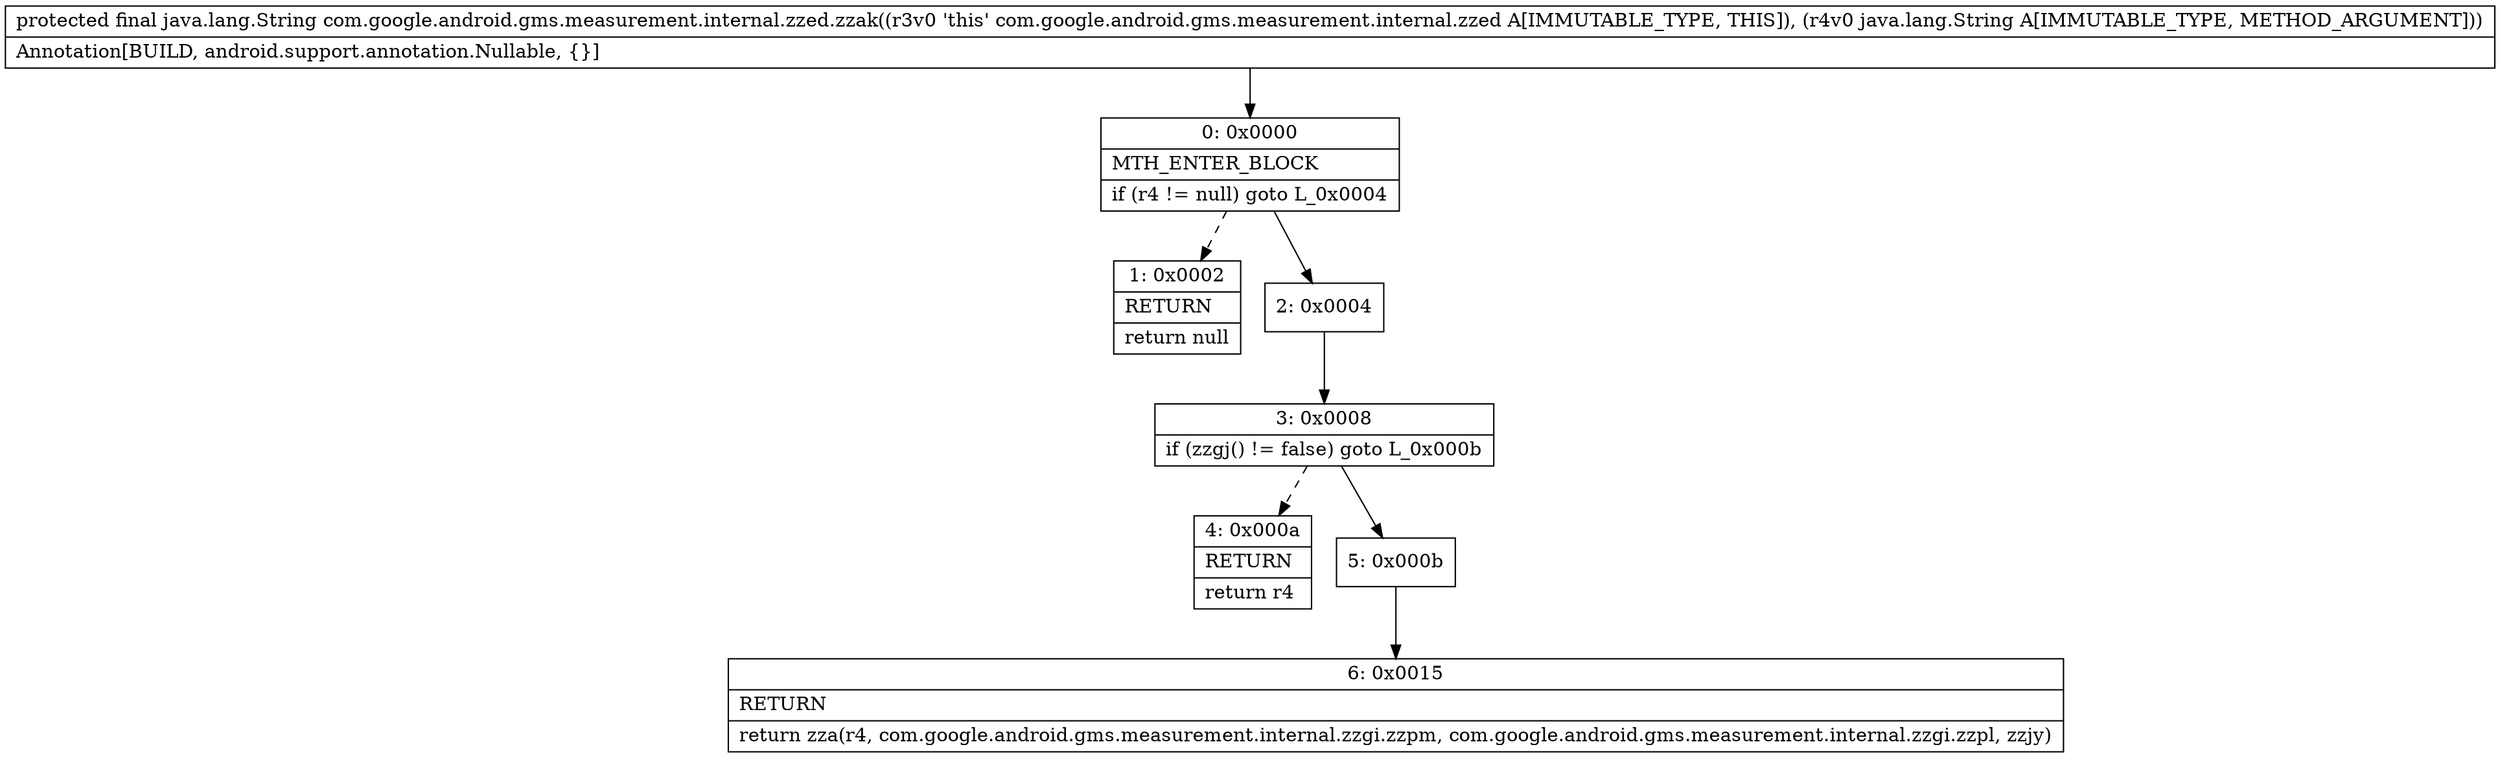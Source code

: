 digraph "CFG forcom.google.android.gms.measurement.internal.zzed.zzak(Ljava\/lang\/String;)Ljava\/lang\/String;" {
Node_0 [shape=record,label="{0\:\ 0x0000|MTH_ENTER_BLOCK\l|if (r4 != null) goto L_0x0004\l}"];
Node_1 [shape=record,label="{1\:\ 0x0002|RETURN\l|return null\l}"];
Node_2 [shape=record,label="{2\:\ 0x0004}"];
Node_3 [shape=record,label="{3\:\ 0x0008|if (zzgj() != false) goto L_0x000b\l}"];
Node_4 [shape=record,label="{4\:\ 0x000a|RETURN\l|return r4\l}"];
Node_5 [shape=record,label="{5\:\ 0x000b}"];
Node_6 [shape=record,label="{6\:\ 0x0015|RETURN\l|return zza(r4, com.google.android.gms.measurement.internal.zzgi.zzpm, com.google.android.gms.measurement.internal.zzgi.zzpl, zzjy)\l}"];
MethodNode[shape=record,label="{protected final java.lang.String com.google.android.gms.measurement.internal.zzed.zzak((r3v0 'this' com.google.android.gms.measurement.internal.zzed A[IMMUTABLE_TYPE, THIS]), (r4v0 java.lang.String A[IMMUTABLE_TYPE, METHOD_ARGUMENT]))  | Annotation[BUILD, android.support.annotation.Nullable, \{\}]\l}"];
MethodNode -> Node_0;
Node_0 -> Node_1[style=dashed];
Node_0 -> Node_2;
Node_2 -> Node_3;
Node_3 -> Node_4[style=dashed];
Node_3 -> Node_5;
Node_5 -> Node_6;
}


